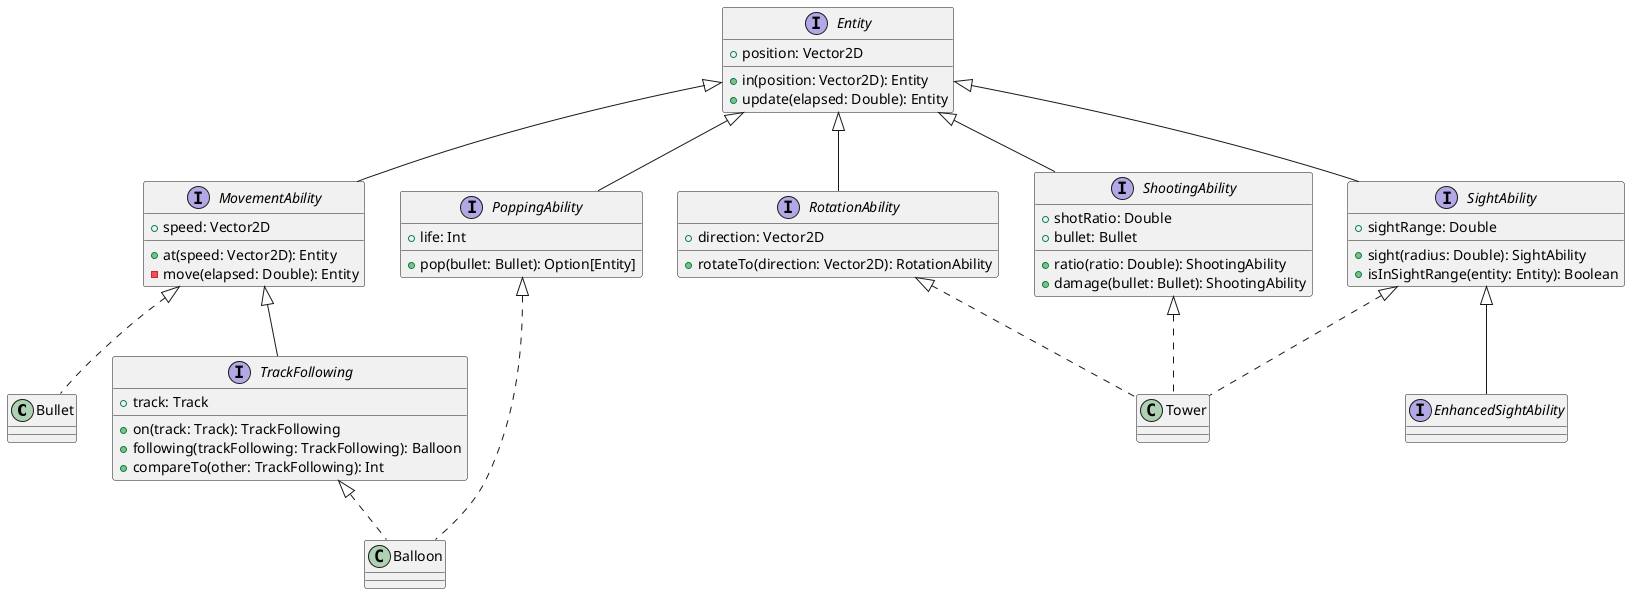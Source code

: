 @startuml

class Bullet
class Balloon
class Tower

interface Entity {
    +position: Vector2D
    +in(position: Vector2D): Entity
    +update(elapsed: Double): Entity
}

interface MovementAbility {
    +speed: Vector2D
    +at(speed: Vector2D): Entity
    -move(elapsed: Double): Entity
}
Entity <|-down- MovementAbility

interface TrackFollowing {
    +track: Track
    +on(track: Track): TrackFollowing
    +following(trackFollowing: TrackFollowing): Balloon
    +compareTo(other: TrackFollowing): Int
}
MovementAbility <|-down- TrackFollowing

interface PoppingAbility {
    +life: Int
    +pop(bullet: Bullet): Option[Entity]
}
Entity <|-down- PoppingAbility

interface SightAbility {
    +sightRange: Double
    +sight(radius: Double): SightAbility
    +isInSightRange(entity: Entity): Boolean
}
Entity <|-down- SightAbility

interface EnhancedSightAbility
SightAbility <|-down- EnhancedSightAbility

interface RotationAbility {
    +direction: Vector2D
    +rotateTo(direction: Vector2D): RotationAbility
}
Entity <|-down- RotationAbility

interface ShootingAbility {
    +shotRatio: Double
    +bullet: Bullet
    +ratio(ratio: Double): ShootingAbility
    +damage(bullet: Bullet): ShootingAbility
}
Entity <|-down- ShootingAbility

TrackFollowing <|.down. Balloon
PoppingAbility <|.down.. Balloon

MovementAbility <|.down. Bullet

SightAbility <|.down. Tower
RotationAbility <|.down. Tower
ShootingAbility <|.down. Tower


@enduml